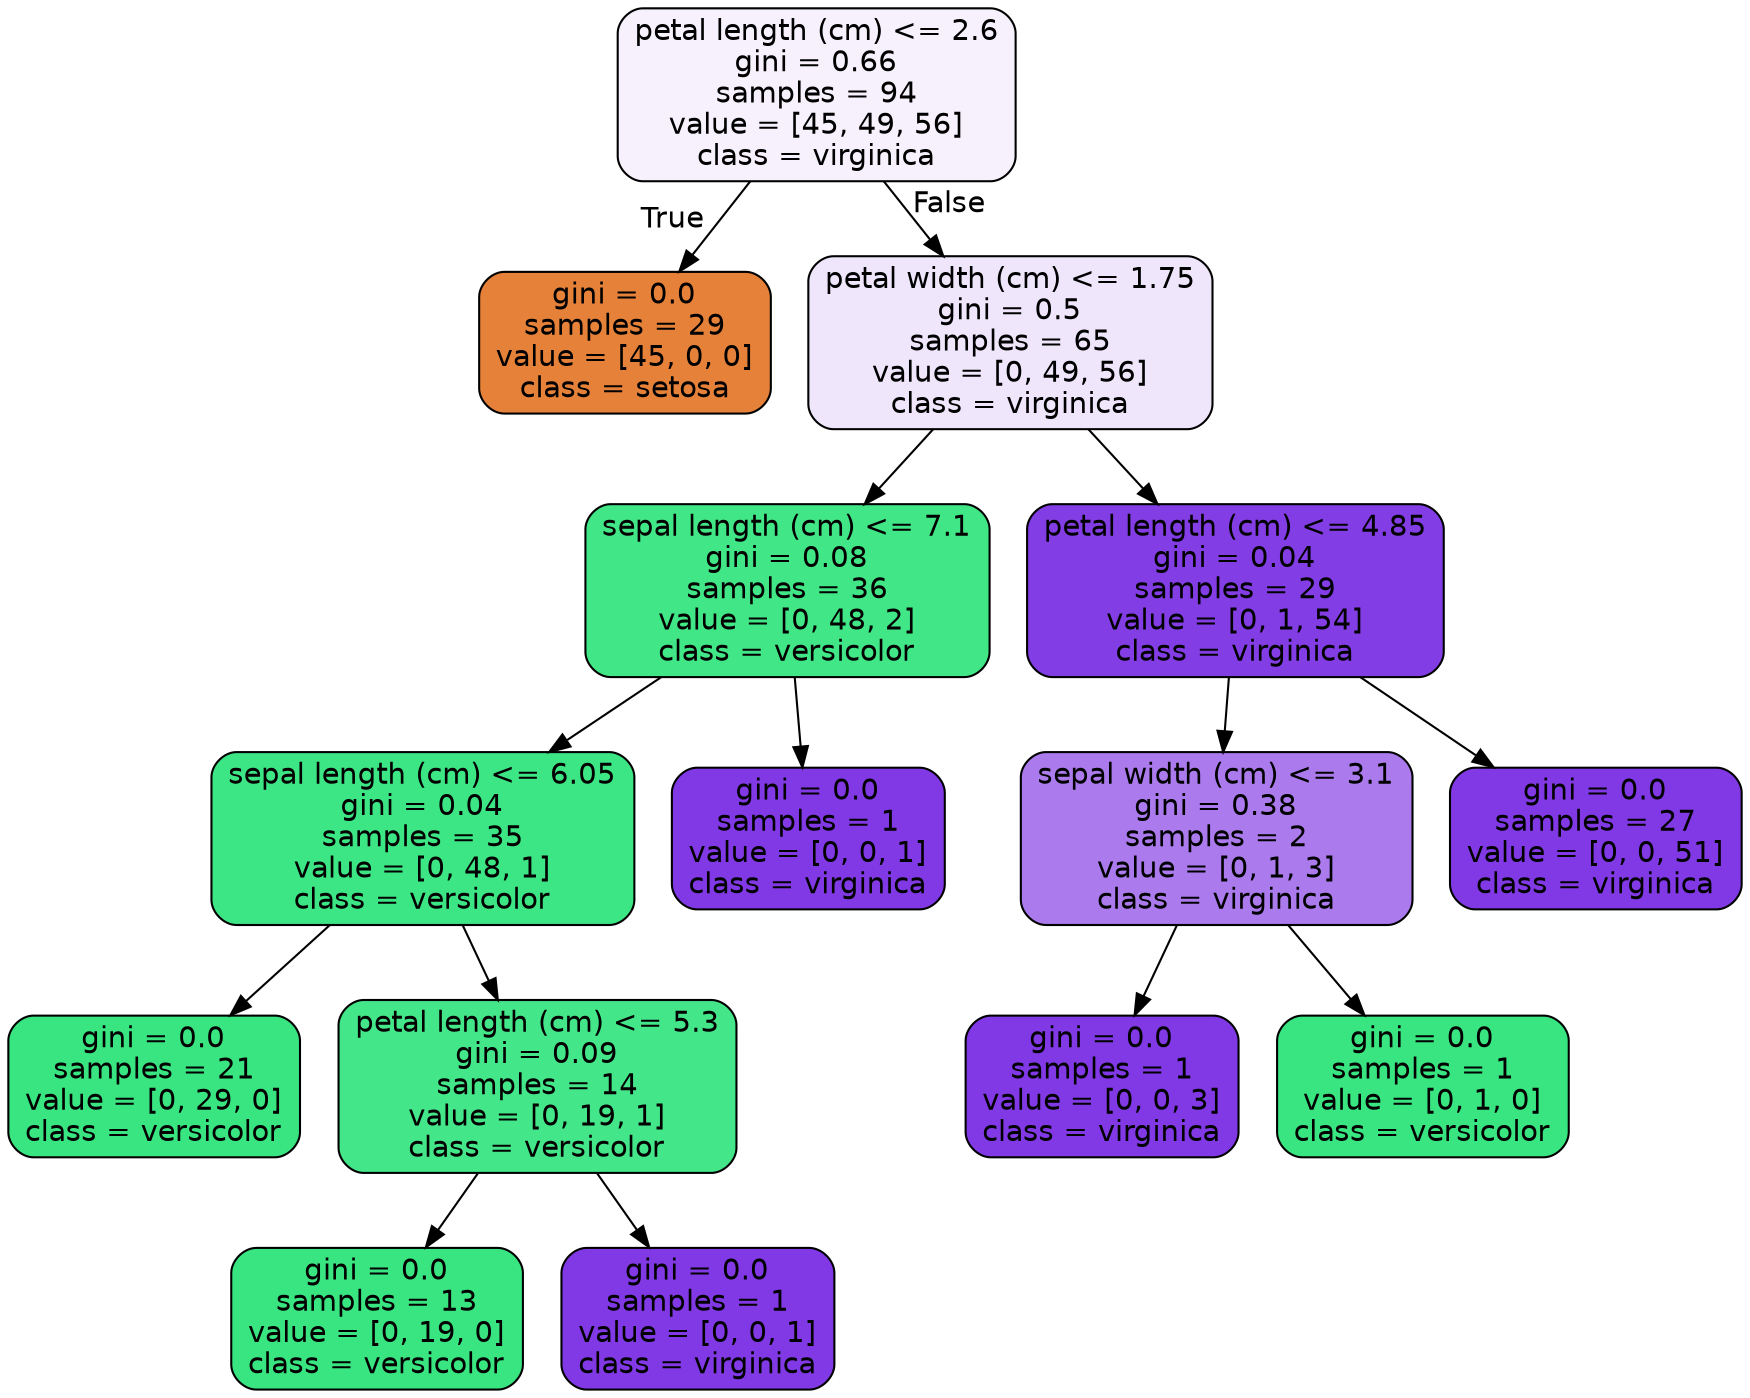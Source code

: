 digraph Tree {
node [shape=box, style="filled, rounded", color="black", fontname="helvetica"] ;
edge [fontname="helvetica"] ;
0 [label="petal length (cm) <= 2.6\ngini = 0.66\nsamples = 94\nvalue = [45, 49, 56]\nclass = virginica", fillcolor="#f6f1fd"] ;
1 [label="gini = 0.0\nsamples = 29\nvalue = [45, 0, 0]\nclass = setosa", fillcolor="#e58139"] ;
0 -> 1 [labeldistance=2.5, labelangle=45, headlabel="True"] ;
2 [label="petal width (cm) <= 1.75\ngini = 0.5\nsamples = 65\nvalue = [0, 49, 56]\nclass = virginica", fillcolor="#efe6fc"] ;
0 -> 2 [labeldistance=2.5, labelangle=-45, headlabel="False"] ;
3 [label="sepal length (cm) <= 7.1\ngini = 0.08\nsamples = 36\nvalue = [0, 48, 2]\nclass = versicolor", fillcolor="#41e686"] ;
2 -> 3 ;
4 [label="sepal length (cm) <= 6.05\ngini = 0.04\nsamples = 35\nvalue = [0, 48, 1]\nclass = versicolor", fillcolor="#3de684"] ;
3 -> 4 ;
5 [label="gini = 0.0\nsamples = 21\nvalue = [0, 29, 0]\nclass = versicolor", fillcolor="#39e581"] ;
4 -> 5 ;
6 [label="petal length (cm) <= 5.3\ngini = 0.09\nsamples = 14\nvalue = [0, 19, 1]\nclass = versicolor", fillcolor="#43e688"] ;
4 -> 6 ;
7 [label="gini = 0.0\nsamples = 13\nvalue = [0, 19, 0]\nclass = versicolor", fillcolor="#39e581"] ;
6 -> 7 ;
8 [label="gini = 0.0\nsamples = 1\nvalue = [0, 0, 1]\nclass = virginica", fillcolor="#8139e5"] ;
6 -> 8 ;
9 [label="gini = 0.0\nsamples = 1\nvalue = [0, 0, 1]\nclass = virginica", fillcolor="#8139e5"] ;
3 -> 9 ;
10 [label="petal length (cm) <= 4.85\ngini = 0.04\nsamples = 29\nvalue = [0, 1, 54]\nclass = virginica", fillcolor="#833de5"] ;
2 -> 10 ;
11 [label="sepal width (cm) <= 3.1\ngini = 0.38\nsamples = 2\nvalue = [0, 1, 3]\nclass = virginica", fillcolor="#ab7bee"] ;
10 -> 11 ;
12 [label="gini = 0.0\nsamples = 1\nvalue = [0, 0, 3]\nclass = virginica", fillcolor="#8139e5"] ;
11 -> 12 ;
13 [label="gini = 0.0\nsamples = 1\nvalue = [0, 1, 0]\nclass = versicolor", fillcolor="#39e581"] ;
11 -> 13 ;
14 [label="gini = 0.0\nsamples = 27\nvalue = [0, 0, 51]\nclass = virginica", fillcolor="#8139e5"] ;
10 -> 14 ;
}
